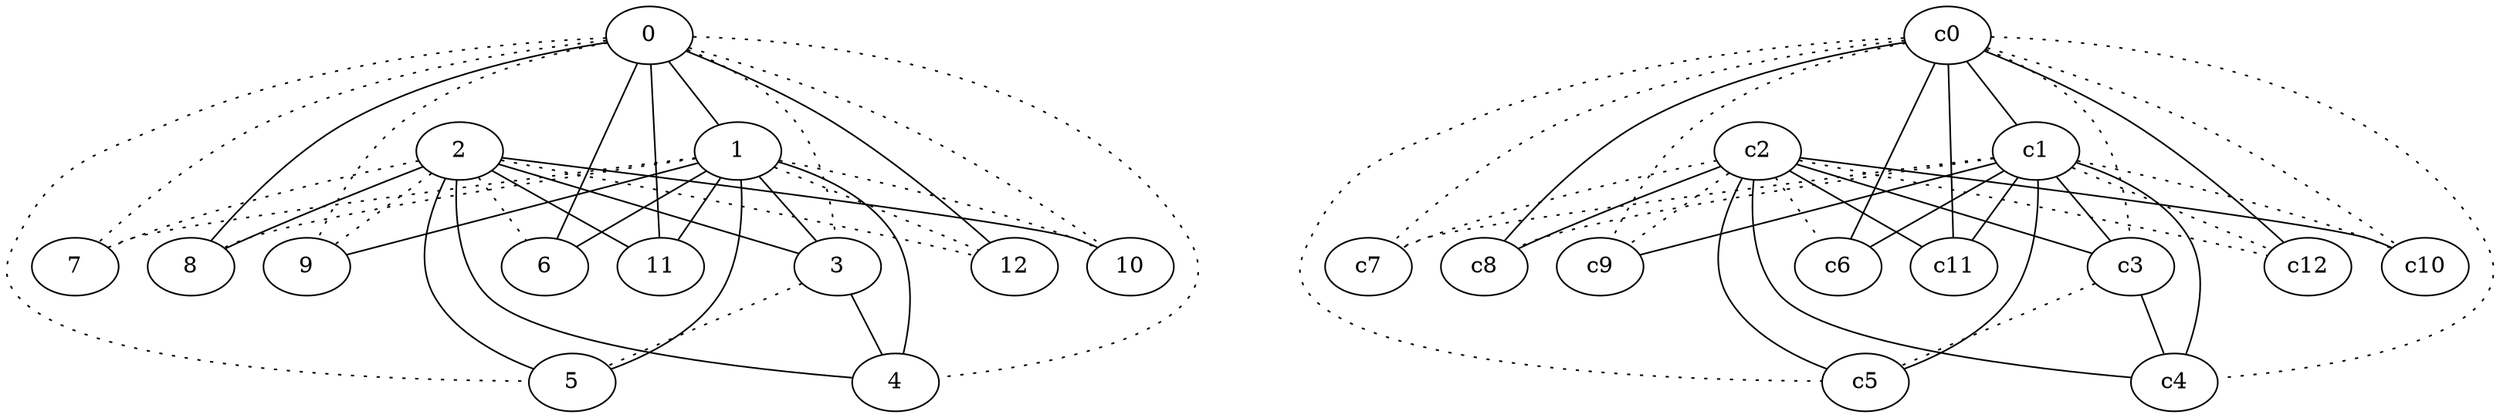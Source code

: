 graph {
a0[label=0];
a1[label=1];
a2[label=2];
a3[label=3];
a4[label=4];
a5[label=5];
a6[label=6];
a7[label=7];
a8[label=8];
a9[label=9];
a10[label=10];
a11[label=11];
a12[label=12];
a0 -- a1;
a0 -- a3 [style=dotted];
a0 -- a4 [style=dotted];
a0 -- a5 [style=dotted];
a0 -- a6;
a0 -- a7 [style=dotted];
a0 -- a8;
a0 -- a9 [style=dotted];
a0 -- a10 [style=dotted];
a0 -- a11;
a0 -- a12;
a1 -- a3;
a1 -- a4;
a1 -- a5;
a1 -- a6;
a1 -- a7 [style=dotted];
a1 -- a8 [style=dotted];
a1 -- a9;
a1 -- a10 [style=dotted];
a1 -- a11;
a1 -- a12 [style=dotted];
a2 -- a3;
a2 -- a4;
a2 -- a5;
a2 -- a6 [style=dotted];
a2 -- a7 [style=dotted];
a2 -- a8;
a2 -- a9 [style=dotted];
a2 -- a10;
a2 -- a11;
a2 -- a12 [style=dotted];
a3 -- a4;
a3 -- a5 [style=dotted];
c0 -- c1;
c0 -- c3 [style=dotted];
c0 -- c4 [style=dotted];
c0 -- c5 [style=dotted];
c0 -- c6;
c0 -- c7 [style=dotted];
c0 -- c8;
c0 -- c9 [style=dotted];
c0 -- c10 [style=dotted];
c0 -- c11;
c0 -- c12;
c1 -- c3;
c1 -- c4;
c1 -- c5;
c1 -- c6;
c1 -- c7 [style=dotted];
c1 -- c8 [style=dotted];
c1 -- c9;
c1 -- c10 [style=dotted];
c1 -- c11;
c1 -- c12 [style=dotted];
c2 -- c3;
c2 -- c4;
c2 -- c5;
c2 -- c6 [style=dotted];
c2 -- c7 [style=dotted];
c2 -- c8;
c2 -- c9 [style=dotted];
c2 -- c10;
c2 -- c11;
c2 -- c12 [style=dotted];
c3 -- c4;
c3 -- c5 [style=dotted];
}
